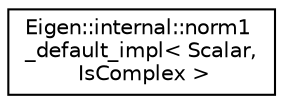 digraph "Graphical Class Hierarchy"
{
  edge [fontname="Helvetica",fontsize="10",labelfontname="Helvetica",labelfontsize="10"];
  node [fontname="Helvetica",fontsize="10",shape=record];
  rankdir="LR";
  Node1 [label="Eigen::internal::norm1\l_default_impl\< Scalar,\l IsComplex \>",height=0.2,width=0.4,color="black", fillcolor="white", style="filled",URL="$struct_eigen_1_1internal_1_1norm1__default__impl.html"];
}
